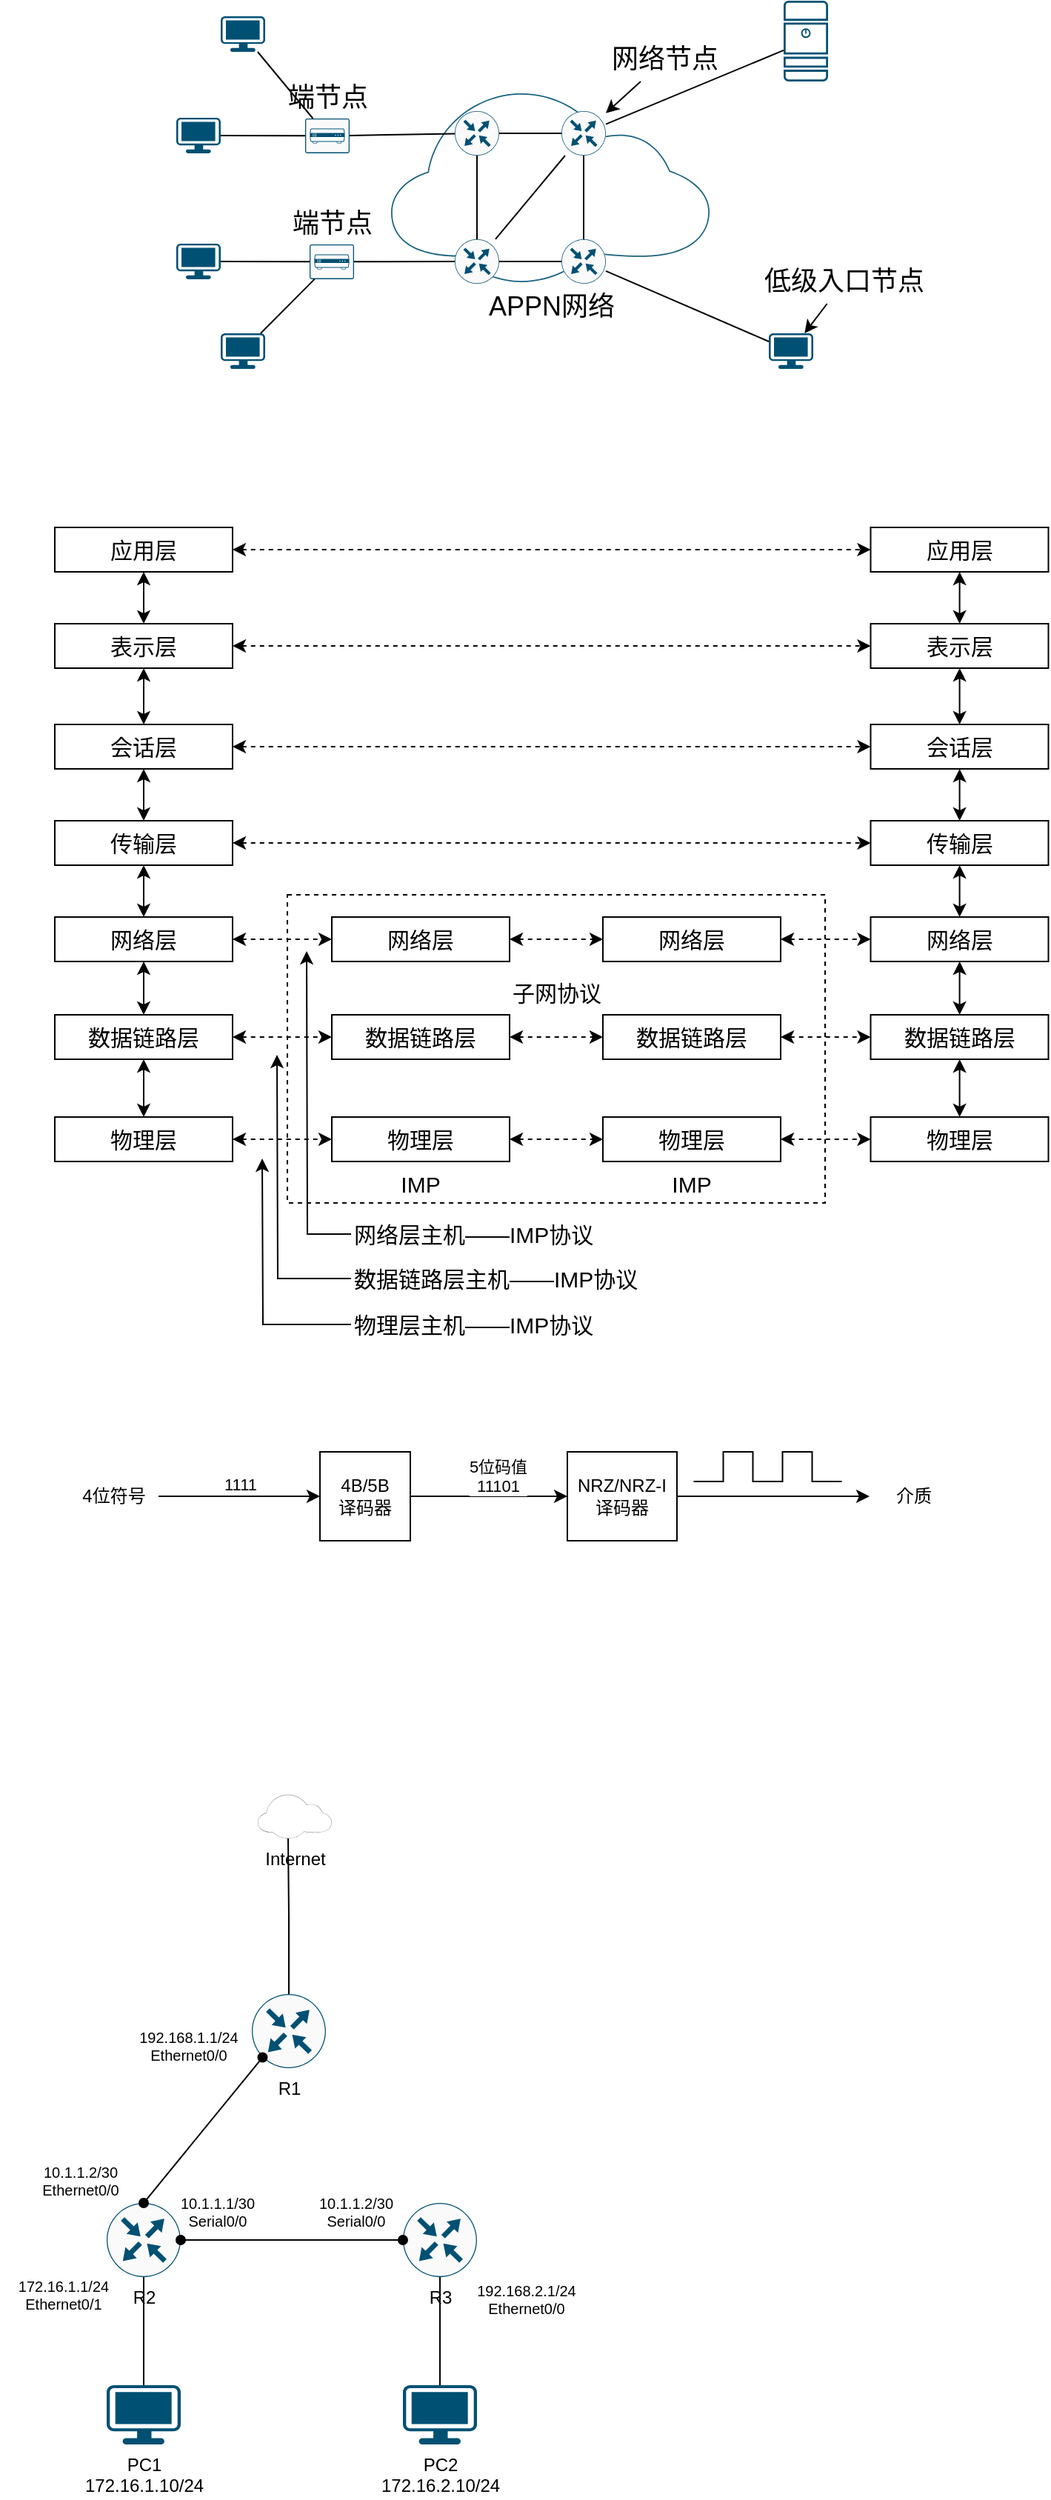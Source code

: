 <mxfile version="26.1.3">
  <diagram name="第 1 页" id="S_mht7xTaztyxqpTUcof">
    <mxGraphModel dx="610" dy="534" grid="0" gridSize="10" guides="1" tooltips="1" connect="1" arrows="1" fold="1" page="1" pageScale="1" pageWidth="827" pageHeight="1169" math="0" shadow="0">
      <root>
        <mxCell id="0" />
        <mxCell id="1" parent="0" />
        <mxCell id="uHmtxuGX4nfNJGAG64Zc-79" value="" style="rounded=0;whiteSpace=wrap;html=1;fillColor=none;labelPosition=center;verticalLabelPosition=middle;align=center;verticalAlign=middle;dashed=1;fontSize=15;" parent="1" vertex="1">
          <mxGeometry x="235" y="649" width="363" height="208" as="geometry" />
        </mxCell>
        <mxCell id="uHmtxuGX4nfNJGAG64Zc-5" value="APPN网络" style="points=[[0,0.64,0],[0.2,0.15,0],[0.4,0.01,0],[0.79,0.25,0],[1,0.65,0],[0.8,0.86,0],[0.41,1,0],[0.16,0.86,0]];verticalLabelPosition=bottom;sketch=0;html=1;verticalAlign=top;aspect=fixed;align=center;pointerEvents=1;shape=mxgraph.cisco19.cloud;fillColor=#186180;strokeColor=none;fontSize=18;" parent="1" vertex="1">
          <mxGeometry x="305" y="106.45" width="215" height="129" as="geometry" />
        </mxCell>
        <mxCell id="uHmtxuGX4nfNJGAG64Zc-6" value="" style="points=[[0.03,0.03,0],[0.5,0,0],[0.97,0.03,0],[1,0.4,0],[0.97,0.745,0],[0.5,1,0],[0.03,0.745,0],[0,0.4,0]];verticalLabelPosition=bottom;sketch=0;html=1;verticalAlign=top;aspect=fixed;align=center;pointerEvents=1;shape=mxgraph.cisco19.workstation;fillColor=#005073;strokeColor=none;" parent="1" vertex="1">
          <mxGeometry x="190" y="56" width="30" height="24" as="geometry" />
        </mxCell>
        <mxCell id="uHmtxuGX4nfNJGAG64Zc-7" value="" style="points=[[0.03,0.03,0],[0.5,0,0],[0.97,0.03,0],[1,0.4,0],[0.97,0.745,0],[0.5,1,0],[0.03,0.745,0],[0,0.4,0]];verticalLabelPosition=bottom;sketch=0;html=1;verticalAlign=top;aspect=fixed;align=center;pointerEvents=1;shape=mxgraph.cisco19.workstation;fillColor=#005073;strokeColor=none;" parent="1" vertex="1">
          <mxGeometry x="160" y="124.45" width="30" height="24" as="geometry" />
        </mxCell>
        <mxCell id="uHmtxuGX4nfNJGAG64Zc-8" value="" style="sketch=0;points=[[0.5,0,0],[1,0.5,0],[0.5,1,0],[0,0.5,0],[0.145,0.145,0],[0.856,0.145,0],[0.855,0.856,0],[0.145,0.855,0]];verticalLabelPosition=bottom;html=1;verticalAlign=top;aspect=fixed;align=center;pointerEvents=1;shape=mxgraph.cisco19.rect;prIcon=router;fillColor=#FAFAFA;strokeColor=#005073;" parent="1" vertex="1">
          <mxGeometry x="348" y="120" width="30" height="30" as="geometry" />
        </mxCell>
        <mxCell id="uHmtxuGX4nfNJGAG64Zc-9" value="" style="sketch=0;points=[[0.5,0,0],[1,0.5,0],[0.5,1,0],[0,0.5,0],[0.145,0.145,0],[0.856,0.145,0],[0.855,0.856,0],[0.145,0.855,0]];verticalLabelPosition=bottom;html=1;verticalAlign=top;aspect=fixed;align=center;pointerEvents=1;shape=mxgraph.cisco19.rect;prIcon=router;fillColor=#FAFAFA;strokeColor=#005073;" parent="1" vertex="1">
          <mxGeometry x="348" y="206.45" width="30" height="30" as="geometry" />
        </mxCell>
        <mxCell id="uHmtxuGX4nfNJGAG64Zc-10" value="" style="sketch=0;points=[[0.5,0,0],[1,0.5,0],[0.5,1,0],[0,0.5,0],[0.145,0.145,0],[0.856,0.145,0],[0.855,0.856,0],[0.145,0.855,0]];verticalLabelPosition=bottom;html=1;verticalAlign=top;aspect=fixed;align=center;pointerEvents=1;shape=mxgraph.cisco19.rect;prIcon=router;fillColor=#FAFAFA;strokeColor=#005073;" parent="1" vertex="1">
          <mxGeometry x="420" y="120" width="30" height="30" as="geometry" />
        </mxCell>
        <mxCell id="uHmtxuGX4nfNJGAG64Zc-11" value="" style="sketch=0;points=[[0.5,0,0],[1,0.5,0],[0.5,1,0],[0,0.5,0],[0.145,0.145,0],[0.856,0.145,0],[0.855,0.856,0],[0.145,0.855,0]];verticalLabelPosition=bottom;html=1;verticalAlign=top;aspect=fixed;align=center;pointerEvents=1;shape=mxgraph.cisco19.rect;prIcon=router;fillColor=#FAFAFA;strokeColor=#005073;" parent="1" vertex="1">
          <mxGeometry x="420" y="206.45" width="30" height="30" as="geometry" />
        </mxCell>
        <mxCell id="uHmtxuGX4nfNJGAG64Zc-12" value="" style="sketch=0;points=[[0.015,0.015,0],[0.985,0.015,0],[0.985,0.985,0],[0.015,0.985,0],[0.25,0,0],[0.5,0,0],[0.75,0,0],[1,0.25,0],[1,0.5,0],[1,0.75,0],[0.75,1,0],[0.5,1,0],[0.25,1,0],[0,0.75,0],[0,0.5,0],[0,0.25,0]];verticalLabelPosition=bottom;html=1;verticalAlign=top;aspect=fixed;align=center;pointerEvents=1;shape=mxgraph.cisco19.server;fillColor=#005073;strokeColor=none;" parent="1" vertex="1">
          <mxGeometry x="570" y="45.46" width="30" height="54.54" as="geometry" />
        </mxCell>
        <mxCell id="uHmtxuGX4nfNJGAG64Zc-13" value="&lt;font style=&quot;font-size: 18px;&quot;&gt;端节点&lt;/font&gt;" style="sketch=0;points=[[0.015,0.015,0],[0.985,0.015,0],[0.985,0.985,0],[0.015,0.985,0],[0.25,0,0],[0.5,0,0],[0.75,0,0],[1,0.25,0],[1,0.5,0],[1,0.75,0],[0.75,1,0],[0.5,1,0],[0.25,1,0],[0,0.75,0],[0,0.5,0],[0,0.25,0]];verticalLabelPosition=top;html=1;verticalAlign=bottom;aspect=fixed;align=center;pointerEvents=1;shape=mxgraph.cisco19.rect;prIcon=set_top;fillColor=#FAFAFA;strokeColor=#005073;labelPosition=center;" parent="1" vertex="1">
          <mxGeometry x="247" y="125" width="30" height="23.45" as="geometry" />
        </mxCell>
        <mxCell id="uHmtxuGX4nfNJGAG64Zc-14" value="端节点" style="sketch=0;points=[[0.015,0.015,0],[0.985,0.015,0],[0.985,0.985,0],[0.015,0.985,0],[0.25,0,0],[0.5,0,0],[0.75,0,0],[1,0.25,0],[1,0.5,0],[1,0.75,0],[0.75,1,0],[0.5,1,0],[0.25,1,0],[0,0.75,0],[0,0.5,0],[0,0.25,0]];verticalLabelPosition=top;html=1;verticalAlign=bottom;aspect=fixed;align=center;pointerEvents=1;shape=mxgraph.cisco19.rect;prIcon=set_top;fillColor=#FAFAFA;strokeColor=#005073;labelPosition=center;fontSize=18;" parent="1" vertex="1">
          <mxGeometry x="250" y="210" width="30" height="23.45" as="geometry" />
        </mxCell>
        <mxCell id="uHmtxuGX4nfNJGAG64Zc-15" value="" style="points=[[0.03,0.03,0],[0.5,0,0],[0.97,0.03,0],[1,0.4,0],[0.97,0.745,0],[0.5,1,0],[0.03,0.745,0],[0,0.4,0]];verticalLabelPosition=bottom;sketch=0;html=1;verticalAlign=top;aspect=fixed;align=center;pointerEvents=1;shape=mxgraph.cisco19.workstation;fillColor=#005073;strokeColor=none;" parent="1" vertex="1">
          <mxGeometry x="190" y="270" width="30" height="24" as="geometry" />
        </mxCell>
        <mxCell id="uHmtxuGX4nfNJGAG64Zc-16" value="" style="points=[[0.03,0.03,0],[0.5,0,0],[0.97,0.03,0],[1,0.4,0],[0.97,0.745,0],[0.5,1,0],[0.03,0.745,0],[0,0.4,0]];verticalLabelPosition=bottom;sketch=0;html=1;verticalAlign=top;aspect=fixed;align=center;pointerEvents=1;shape=mxgraph.cisco19.workstation;fillColor=#005073;strokeColor=none;" parent="1" vertex="1">
          <mxGeometry x="160" y="209.45" width="30" height="24" as="geometry" />
        </mxCell>
        <mxCell id="uHmtxuGX4nfNJGAG64Zc-17" value="" style="points=[[0.03,0.03,0],[0.5,0,0],[0.97,0.03,0],[1,0.4,0],[0.97,0.745,0],[0.5,1,0],[0.03,0.745,0],[0,0.4,0]];verticalLabelPosition=bottom;sketch=0;html=1;verticalAlign=top;aspect=fixed;align=center;pointerEvents=1;shape=mxgraph.cisco19.workstation;fillColor=#005073;strokeColor=none;" parent="1" vertex="1">
          <mxGeometry x="560" y="270" width="30" height="24" as="geometry" />
        </mxCell>
        <mxCell id="uHmtxuGX4nfNJGAG64Zc-19" value="" style="endArrow=none;html=1;rounded=0;" parent="1" source="uHmtxuGX4nfNJGAG64Zc-11" target="uHmtxuGX4nfNJGAG64Zc-17" edge="1">
          <mxGeometry width="50" height="50" relative="1" as="geometry">
            <mxPoint x="617" y="410" as="sourcePoint" />
            <mxPoint x="667" y="360" as="targetPoint" />
          </mxGeometry>
        </mxCell>
        <mxCell id="uHmtxuGX4nfNJGAG64Zc-20" value="" style="endArrow=none;html=1;rounded=0;" parent="1" source="uHmtxuGX4nfNJGAG64Zc-9" target="uHmtxuGX4nfNJGAG64Zc-8" edge="1">
          <mxGeometry width="50" height="50" relative="1" as="geometry">
            <mxPoint x="397" y="270" as="sourcePoint" />
            <mxPoint x="447" y="220" as="targetPoint" />
          </mxGeometry>
        </mxCell>
        <mxCell id="uHmtxuGX4nfNJGAG64Zc-22" value="" style="endArrow=none;html=1;rounded=0;" parent="1" source="uHmtxuGX4nfNJGAG64Zc-8" target="uHmtxuGX4nfNJGAG64Zc-10" edge="1">
          <mxGeometry width="50" height="50" relative="1" as="geometry">
            <mxPoint x="397" y="270" as="sourcePoint" />
            <mxPoint x="447" y="220" as="targetPoint" />
          </mxGeometry>
        </mxCell>
        <mxCell id="uHmtxuGX4nfNJGAG64Zc-23" value="" style="endArrow=none;html=1;rounded=0;" parent="1" source="uHmtxuGX4nfNJGAG64Zc-10" target="uHmtxuGX4nfNJGAG64Zc-11" edge="1">
          <mxGeometry width="50" height="50" relative="1" as="geometry">
            <mxPoint x="397" y="270" as="sourcePoint" />
            <mxPoint x="447" y="220" as="targetPoint" />
          </mxGeometry>
        </mxCell>
        <mxCell id="uHmtxuGX4nfNJGAG64Zc-24" value="" style="endArrow=none;html=1;rounded=0;" parent="1" source="uHmtxuGX4nfNJGAG64Zc-9" target="uHmtxuGX4nfNJGAG64Zc-10" edge="1">
          <mxGeometry width="50" height="50" relative="1" as="geometry">
            <mxPoint x="397" y="270" as="sourcePoint" />
            <mxPoint x="447" y="220" as="targetPoint" />
          </mxGeometry>
        </mxCell>
        <mxCell id="uHmtxuGX4nfNJGAG64Zc-25" value="" style="endArrow=none;html=1;rounded=0;" parent="1" source="uHmtxuGX4nfNJGAG64Zc-9" target="uHmtxuGX4nfNJGAG64Zc-11" edge="1">
          <mxGeometry width="50" height="50" relative="1" as="geometry">
            <mxPoint x="397" y="270" as="sourcePoint" />
            <mxPoint x="447" y="220" as="targetPoint" />
          </mxGeometry>
        </mxCell>
        <mxCell id="uHmtxuGX4nfNJGAG64Zc-26" value="" style="endArrow=none;html=1;rounded=0;" parent="1" source="uHmtxuGX4nfNJGAG64Zc-13" target="uHmtxuGX4nfNJGAG64Zc-8" edge="1">
          <mxGeometry width="50" height="50" relative="1" as="geometry">
            <mxPoint x="397" y="270" as="sourcePoint" />
            <mxPoint x="447" y="220" as="targetPoint" />
          </mxGeometry>
        </mxCell>
        <mxCell id="uHmtxuGX4nfNJGAG64Zc-27" value="" style="endArrow=none;html=1;rounded=0;" parent="1" source="uHmtxuGX4nfNJGAG64Zc-14" target="uHmtxuGX4nfNJGAG64Zc-9" edge="1">
          <mxGeometry width="50" height="50" relative="1" as="geometry">
            <mxPoint x="397" y="270" as="sourcePoint" />
            <mxPoint x="447" y="220" as="targetPoint" />
          </mxGeometry>
        </mxCell>
        <mxCell id="uHmtxuGX4nfNJGAG64Zc-28" value="" style="endArrow=none;html=1;rounded=0;" parent="1" source="uHmtxuGX4nfNJGAG64Zc-12" target="uHmtxuGX4nfNJGAG64Zc-10" edge="1">
          <mxGeometry width="50" height="50" relative="1" as="geometry">
            <mxPoint x="397" y="270" as="sourcePoint" />
            <mxPoint x="447" y="220" as="targetPoint" />
          </mxGeometry>
        </mxCell>
        <mxCell id="uHmtxuGX4nfNJGAG64Zc-29" value="" style="endArrow=none;html=1;rounded=0;" parent="1" source="uHmtxuGX4nfNJGAG64Zc-16" target="uHmtxuGX4nfNJGAG64Zc-14" edge="1">
          <mxGeometry width="50" height="50" relative="1" as="geometry">
            <mxPoint x="397" y="270" as="sourcePoint" />
            <mxPoint x="447" y="220" as="targetPoint" />
          </mxGeometry>
        </mxCell>
        <mxCell id="uHmtxuGX4nfNJGAG64Zc-30" value="" style="endArrow=none;html=1;rounded=0;" parent="1" source="uHmtxuGX4nfNJGAG64Zc-15" target="uHmtxuGX4nfNJGAG64Zc-14" edge="1">
          <mxGeometry width="50" height="50" relative="1" as="geometry">
            <mxPoint x="397" y="270" as="sourcePoint" />
            <mxPoint x="447" y="220" as="targetPoint" />
          </mxGeometry>
        </mxCell>
        <mxCell id="uHmtxuGX4nfNJGAG64Zc-31" value="" style="endArrow=none;html=1;rounded=0;" parent="1" source="uHmtxuGX4nfNJGAG64Zc-7" target="uHmtxuGX4nfNJGAG64Zc-13" edge="1">
          <mxGeometry width="50" height="50" relative="1" as="geometry">
            <mxPoint x="397" y="270" as="sourcePoint" />
            <mxPoint x="447" y="220" as="targetPoint" />
          </mxGeometry>
        </mxCell>
        <mxCell id="uHmtxuGX4nfNJGAG64Zc-32" value="" style="endArrow=none;html=1;rounded=0;" parent="1" source="uHmtxuGX4nfNJGAG64Zc-6" target="uHmtxuGX4nfNJGAG64Zc-13" edge="1">
          <mxGeometry width="50" height="50" relative="1" as="geometry">
            <mxPoint x="397" y="270" as="sourcePoint" />
            <mxPoint x="447" y="220" as="targetPoint" />
          </mxGeometry>
        </mxCell>
        <mxCell id="uHmtxuGX4nfNJGAG64Zc-33" value="" style="endArrow=classic;html=1;rounded=0;" parent="1" source="uHmtxuGX4nfNJGAG64Zc-36" target="uHmtxuGX4nfNJGAG64Zc-17" edge="1">
          <mxGeometry width="50" height="50" relative="1" as="geometry">
            <mxPoint x="575.25" y="210" as="sourcePoint" />
            <mxPoint x="621.25" y="140" as="targetPoint" />
          </mxGeometry>
        </mxCell>
        <mxCell id="uHmtxuGX4nfNJGAG64Zc-36" value="&lt;span style=&quot;font-size: 18px; text-wrap: nowrap; background-color: rgb(255, 255, 255);&quot;&gt;低级入口节点&lt;/span&gt;" style="text;html=1;align=center;verticalAlign=middle;whiteSpace=wrap;rounded=0;fontSize=18;" parent="1" vertex="1">
          <mxGeometry x="580.75" y="220" width="60" height="30" as="geometry" />
        </mxCell>
        <mxCell id="uHmtxuGX4nfNJGAG64Zc-37" value="" style="endArrow=classic;html=1;rounded=0;" parent="1" source="uHmtxuGX4nfNJGAG64Zc-38" target="uHmtxuGX4nfNJGAG64Zc-10" edge="1">
          <mxGeometry width="50" height="50" relative="1" as="geometry">
            <mxPoint x="532.25" y="120" as="sourcePoint" />
            <mxPoint x="542.25" y="180" as="targetPoint" />
          </mxGeometry>
        </mxCell>
        <mxCell id="uHmtxuGX4nfNJGAG64Zc-38" value="&lt;span style=&quot;font-size: 18px; text-wrap: nowrap; background-color: rgb(255, 255, 255);&quot;&gt;网络节点&lt;/span&gt;" style="text;html=1;align=center;verticalAlign=middle;whiteSpace=wrap;rounded=0;fontSize=18;" parent="1" vertex="1">
          <mxGeometry x="460" y="70" width="60" height="30" as="geometry" />
        </mxCell>
        <mxCell id="uHmtxuGX4nfNJGAG64Zc-47" style="edgeStyle=orthogonalEdgeStyle;rounded=0;orthogonalLoop=1;jettySize=auto;html=1;startArrow=classic;startFill=1;fontSize=15;" parent="1" source="uHmtxuGX4nfNJGAG64Zc-40" target="uHmtxuGX4nfNJGAG64Zc-46" edge="1">
          <mxGeometry relative="1" as="geometry" />
        </mxCell>
        <mxCell id="uHmtxuGX4nfNJGAG64Zc-68" style="edgeStyle=orthogonalEdgeStyle;rounded=0;orthogonalLoop=1;jettySize=auto;html=1;dashed=1;startArrow=classic;startFill=1;fontSize=15;" parent="1" source="uHmtxuGX4nfNJGAG64Zc-40" target="uHmtxuGX4nfNJGAG64Zc-55" edge="1">
          <mxGeometry relative="1" as="geometry" />
        </mxCell>
        <mxCell id="uHmtxuGX4nfNJGAG64Zc-40" value="应用层" style="rounded=0;whiteSpace=wrap;html=1;fontSize=15;" parent="1" vertex="1">
          <mxGeometry x="78" y="401" width="120" height="30" as="geometry" />
        </mxCell>
        <mxCell id="uHmtxuGX4nfNJGAG64Zc-83" style="edgeStyle=orthogonalEdgeStyle;rounded=0;orthogonalLoop=1;jettySize=auto;html=1;dashed=1;startArrow=classic;startFill=1;fontSize=15;" parent="1" source="uHmtxuGX4nfNJGAG64Zc-41" target="uHmtxuGX4nfNJGAG64Zc-77" edge="1">
          <mxGeometry relative="1" as="geometry" />
        </mxCell>
        <mxCell id="uHmtxuGX4nfNJGAG64Zc-41" value="物理层" style="rounded=0;whiteSpace=wrap;html=1;fontSize=15;" parent="1" vertex="1">
          <mxGeometry x="78" y="799" width="120" height="30" as="geometry" />
        </mxCell>
        <mxCell id="uHmtxuGX4nfNJGAG64Zc-52" style="edgeStyle=orthogonalEdgeStyle;rounded=0;orthogonalLoop=1;jettySize=auto;html=1;startArrow=classic;startFill=1;fontSize=15;" parent="1" source="uHmtxuGX4nfNJGAG64Zc-42" target="uHmtxuGX4nfNJGAG64Zc-41" edge="1">
          <mxGeometry relative="1" as="geometry" />
        </mxCell>
        <mxCell id="uHmtxuGX4nfNJGAG64Zc-80" style="edgeStyle=orthogonalEdgeStyle;rounded=0;orthogonalLoop=1;jettySize=auto;html=1;dashed=1;startArrow=classic;startFill=1;fontSize=15;" parent="1" source="uHmtxuGX4nfNJGAG64Zc-42" target="uHmtxuGX4nfNJGAG64Zc-75" edge="1">
          <mxGeometry relative="1" as="geometry" />
        </mxCell>
        <mxCell id="uHmtxuGX4nfNJGAG64Zc-42" value="数据链路层" style="rounded=0;whiteSpace=wrap;html=1;fontSize=15;" parent="1" vertex="1">
          <mxGeometry x="78" y="730" width="120" height="30" as="geometry" />
        </mxCell>
        <mxCell id="uHmtxuGX4nfNJGAG64Zc-51" style="edgeStyle=orthogonalEdgeStyle;rounded=0;orthogonalLoop=1;jettySize=auto;html=1;startArrow=classic;startFill=1;fontSize=15;" parent="1" source="uHmtxuGX4nfNJGAG64Zc-43" target="uHmtxuGX4nfNJGAG64Zc-42" edge="1">
          <mxGeometry relative="1" as="geometry" />
        </mxCell>
        <mxCell id="uHmtxuGX4nfNJGAG64Zc-86" value="" style="edgeStyle=orthogonalEdgeStyle;rounded=0;orthogonalLoop=1;jettySize=auto;html=1;dashed=1;startArrow=classic;startFill=1;fontSize=15;" parent="1" source="uHmtxuGX4nfNJGAG64Zc-43" target="uHmtxuGX4nfNJGAG64Zc-73" edge="1">
          <mxGeometry relative="1" as="geometry" />
        </mxCell>
        <mxCell id="uHmtxuGX4nfNJGAG64Zc-43" value="网络层" style="rounded=0;whiteSpace=wrap;html=1;fontSize=15;" parent="1" vertex="1">
          <mxGeometry x="78" y="664" width="120" height="30" as="geometry" />
        </mxCell>
        <mxCell id="uHmtxuGX4nfNJGAG64Zc-49" style="edgeStyle=orthogonalEdgeStyle;rounded=0;orthogonalLoop=1;jettySize=auto;html=1;startArrow=classic;startFill=1;fontSize=15;" parent="1" source="uHmtxuGX4nfNJGAG64Zc-44" target="uHmtxuGX4nfNJGAG64Zc-45" edge="1">
          <mxGeometry relative="1" as="geometry" />
        </mxCell>
        <mxCell id="uHmtxuGX4nfNJGAG64Zc-50" style="edgeStyle=orthogonalEdgeStyle;rounded=0;orthogonalLoop=1;jettySize=auto;html=1;startArrow=classic;startFill=1;fontSize=15;" parent="1" source="uHmtxuGX4nfNJGAG64Zc-44" target="uHmtxuGX4nfNJGAG64Zc-43" edge="1">
          <mxGeometry relative="1" as="geometry" />
        </mxCell>
        <mxCell id="uHmtxuGX4nfNJGAG64Zc-71" style="edgeStyle=orthogonalEdgeStyle;rounded=0;orthogonalLoop=1;jettySize=auto;html=1;dashed=1;startArrow=classic;startFill=1;fontSize=15;" parent="1" source="uHmtxuGX4nfNJGAG64Zc-44" target="uHmtxuGX4nfNJGAG64Zc-63" edge="1">
          <mxGeometry relative="1" as="geometry" />
        </mxCell>
        <mxCell id="uHmtxuGX4nfNJGAG64Zc-44" value="传输层" style="rounded=0;whiteSpace=wrap;html=1;fontSize=15;" parent="1" vertex="1">
          <mxGeometry x="78" y="599" width="120" height="30" as="geometry" />
        </mxCell>
        <mxCell id="uHmtxuGX4nfNJGAG64Zc-70" style="edgeStyle=orthogonalEdgeStyle;rounded=0;orthogonalLoop=1;jettySize=auto;html=1;dashed=1;startArrow=classic;startFill=1;fontSize=15;" parent="1" source="uHmtxuGX4nfNJGAG64Zc-45" target="uHmtxuGX4nfNJGAG64Zc-64" edge="1">
          <mxGeometry relative="1" as="geometry" />
        </mxCell>
        <mxCell id="uHmtxuGX4nfNJGAG64Zc-45" value="会话层" style="rounded=0;whiteSpace=wrap;html=1;fontSize=15;" parent="1" vertex="1">
          <mxGeometry x="78" y="534" width="120" height="30" as="geometry" />
        </mxCell>
        <mxCell id="uHmtxuGX4nfNJGAG64Zc-48" style="edgeStyle=orthogonalEdgeStyle;rounded=0;orthogonalLoop=1;jettySize=auto;html=1;startArrow=classic;startFill=1;fontSize=15;" parent="1" source="uHmtxuGX4nfNJGAG64Zc-46" target="uHmtxuGX4nfNJGAG64Zc-45" edge="1">
          <mxGeometry relative="1" as="geometry" />
        </mxCell>
        <mxCell id="uHmtxuGX4nfNJGAG64Zc-69" style="edgeStyle=orthogonalEdgeStyle;rounded=0;orthogonalLoop=1;jettySize=auto;html=1;dashed=1;startArrow=classic;startFill=1;fontSize=15;" parent="1" source="uHmtxuGX4nfNJGAG64Zc-46" target="uHmtxuGX4nfNJGAG64Zc-66" edge="1">
          <mxGeometry relative="1" as="geometry" />
        </mxCell>
        <mxCell id="uHmtxuGX4nfNJGAG64Zc-46" value="表示层" style="rounded=0;whiteSpace=wrap;html=1;fontSize=15;" parent="1" vertex="1">
          <mxGeometry x="78" y="466" width="120" height="30" as="geometry" />
        </mxCell>
        <mxCell id="uHmtxuGX4nfNJGAG64Zc-54" style="edgeStyle=orthogonalEdgeStyle;rounded=0;orthogonalLoop=1;jettySize=auto;html=1;startArrow=classic;startFill=1;fontSize=15;" parent="1" source="uHmtxuGX4nfNJGAG64Zc-55" target="uHmtxuGX4nfNJGAG64Zc-66" edge="1">
          <mxGeometry relative="1" as="geometry" />
        </mxCell>
        <mxCell id="uHmtxuGX4nfNJGAG64Zc-55" value="应用层" style="rounded=0;whiteSpace=wrap;html=1;fontSize=15;" parent="1" vertex="1">
          <mxGeometry x="628.75" y="401" width="120" height="30" as="geometry" />
        </mxCell>
        <mxCell id="uHmtxuGX4nfNJGAG64Zc-56" value="物理层" style="rounded=0;whiteSpace=wrap;html=1;fontSize=15;" parent="1" vertex="1">
          <mxGeometry x="628.75" y="799" width="120" height="30" as="geometry" />
        </mxCell>
        <mxCell id="uHmtxuGX4nfNJGAG64Zc-57" style="edgeStyle=orthogonalEdgeStyle;rounded=0;orthogonalLoop=1;jettySize=auto;html=1;startArrow=classic;startFill=1;fontSize=15;" parent="1" source="uHmtxuGX4nfNJGAG64Zc-58" target="uHmtxuGX4nfNJGAG64Zc-56" edge="1">
          <mxGeometry relative="1" as="geometry" />
        </mxCell>
        <mxCell id="uHmtxuGX4nfNJGAG64Zc-58" value="数据链路层" style="rounded=0;whiteSpace=wrap;html=1;fontSize=15;" parent="1" vertex="1">
          <mxGeometry x="628.75" y="730" width="120" height="30" as="geometry" />
        </mxCell>
        <mxCell id="uHmtxuGX4nfNJGAG64Zc-59" style="edgeStyle=orthogonalEdgeStyle;rounded=0;orthogonalLoop=1;jettySize=auto;html=1;startArrow=classic;startFill=1;fontSize=15;" parent="1" source="uHmtxuGX4nfNJGAG64Zc-60" target="uHmtxuGX4nfNJGAG64Zc-58" edge="1">
          <mxGeometry relative="1" as="geometry" />
        </mxCell>
        <mxCell id="uHmtxuGX4nfNJGAG64Zc-60" value="网络层" style="rounded=0;whiteSpace=wrap;html=1;fontSize=15;" parent="1" vertex="1">
          <mxGeometry x="628.75" y="664" width="120" height="30" as="geometry" />
        </mxCell>
        <mxCell id="uHmtxuGX4nfNJGAG64Zc-61" style="edgeStyle=orthogonalEdgeStyle;rounded=0;orthogonalLoop=1;jettySize=auto;html=1;startArrow=classic;startFill=1;fontSize=15;" parent="1" source="uHmtxuGX4nfNJGAG64Zc-63" target="uHmtxuGX4nfNJGAG64Zc-64" edge="1">
          <mxGeometry relative="1" as="geometry" />
        </mxCell>
        <mxCell id="uHmtxuGX4nfNJGAG64Zc-62" style="edgeStyle=orthogonalEdgeStyle;rounded=0;orthogonalLoop=1;jettySize=auto;html=1;startArrow=classic;startFill=1;fontSize=15;" parent="1" source="uHmtxuGX4nfNJGAG64Zc-63" target="uHmtxuGX4nfNJGAG64Zc-60" edge="1">
          <mxGeometry relative="1" as="geometry" />
        </mxCell>
        <mxCell id="uHmtxuGX4nfNJGAG64Zc-63" value="传输层" style="rounded=0;whiteSpace=wrap;html=1;fontSize=15;" parent="1" vertex="1">
          <mxGeometry x="628.75" y="599" width="120" height="30" as="geometry" />
        </mxCell>
        <mxCell id="uHmtxuGX4nfNJGAG64Zc-64" value="会话层" style="rounded=0;whiteSpace=wrap;html=1;fontSize=15;" parent="1" vertex="1">
          <mxGeometry x="628.75" y="534" width="120" height="30" as="geometry" />
        </mxCell>
        <mxCell id="uHmtxuGX4nfNJGAG64Zc-65" style="edgeStyle=orthogonalEdgeStyle;rounded=0;orthogonalLoop=1;jettySize=auto;html=1;startArrow=classic;startFill=1;fontSize=15;" parent="1" source="uHmtxuGX4nfNJGAG64Zc-66" target="uHmtxuGX4nfNJGAG64Zc-64" edge="1">
          <mxGeometry relative="1" as="geometry" />
        </mxCell>
        <mxCell id="uHmtxuGX4nfNJGAG64Zc-66" value="表示层" style="rounded=0;whiteSpace=wrap;html=1;fontSize=15;" parent="1" vertex="1">
          <mxGeometry x="628.75" y="466" width="120" height="30" as="geometry" />
        </mxCell>
        <mxCell id="uHmtxuGX4nfNJGAG64Zc-87" value="" style="edgeStyle=orthogonalEdgeStyle;rounded=0;orthogonalLoop=1;jettySize=auto;html=1;dashed=1;startArrow=classic;startFill=1;fontSize=15;" parent="1" source="uHmtxuGX4nfNJGAG64Zc-73" target="uHmtxuGX4nfNJGAG64Zc-74" edge="1">
          <mxGeometry relative="1" as="geometry" />
        </mxCell>
        <mxCell id="uHmtxuGX4nfNJGAG64Zc-73" value="网络层" style="rounded=0;whiteSpace=wrap;html=1;fontSize=15;" parent="1" vertex="1">
          <mxGeometry x="265" y="664" width="120" height="30" as="geometry" />
        </mxCell>
        <mxCell id="uHmtxuGX4nfNJGAG64Zc-88" value="" style="edgeStyle=orthogonalEdgeStyle;rounded=0;orthogonalLoop=1;jettySize=auto;html=1;dashed=1;startArrow=classic;startFill=1;fontSize=15;" parent="1" source="uHmtxuGX4nfNJGAG64Zc-74" target="uHmtxuGX4nfNJGAG64Zc-60" edge="1">
          <mxGeometry relative="1" as="geometry" />
        </mxCell>
        <mxCell id="uHmtxuGX4nfNJGAG64Zc-74" value="网络层" style="rounded=0;whiteSpace=wrap;html=1;fontSize=15;" parent="1" vertex="1">
          <mxGeometry x="448" y="664" width="120" height="30" as="geometry" />
        </mxCell>
        <mxCell id="uHmtxuGX4nfNJGAG64Zc-81" style="edgeStyle=orthogonalEdgeStyle;rounded=0;orthogonalLoop=1;jettySize=auto;html=1;dashed=1;startArrow=classic;startFill=1;fontSize=15;" parent="1" source="uHmtxuGX4nfNJGAG64Zc-75" target="uHmtxuGX4nfNJGAG64Zc-76" edge="1">
          <mxGeometry relative="1" as="geometry" />
        </mxCell>
        <mxCell id="uHmtxuGX4nfNJGAG64Zc-75" value="数据链路层" style="rounded=0;whiteSpace=wrap;html=1;fontSize=15;" parent="1" vertex="1">
          <mxGeometry x="265" y="730" width="120" height="30" as="geometry" />
        </mxCell>
        <mxCell id="uHmtxuGX4nfNJGAG64Zc-82" style="edgeStyle=orthogonalEdgeStyle;rounded=0;orthogonalLoop=1;jettySize=auto;html=1;dashed=1;startArrow=classic;startFill=1;fontSize=15;" parent="1" source="uHmtxuGX4nfNJGAG64Zc-76" target="uHmtxuGX4nfNJGAG64Zc-58" edge="1">
          <mxGeometry relative="1" as="geometry" />
        </mxCell>
        <mxCell id="uHmtxuGX4nfNJGAG64Zc-76" value="数据链路层" style="rounded=0;whiteSpace=wrap;html=1;fontSize=15;" parent="1" vertex="1">
          <mxGeometry x="448" y="730" width="120" height="30" as="geometry" />
        </mxCell>
        <mxCell id="uHmtxuGX4nfNJGAG64Zc-84" style="edgeStyle=orthogonalEdgeStyle;rounded=0;orthogonalLoop=1;jettySize=auto;html=1;dashed=1;startArrow=classic;startFill=1;fontSize=15;" parent="1" source="uHmtxuGX4nfNJGAG64Zc-77" target="uHmtxuGX4nfNJGAG64Zc-78" edge="1">
          <mxGeometry relative="1" as="geometry" />
        </mxCell>
        <mxCell id="uHmtxuGX4nfNJGAG64Zc-77" value="物理层" style="rounded=0;whiteSpace=wrap;html=1;fontSize=15;" parent="1" vertex="1">
          <mxGeometry x="265" y="799" width="120" height="30" as="geometry" />
        </mxCell>
        <mxCell id="uHmtxuGX4nfNJGAG64Zc-85" style="edgeStyle=orthogonalEdgeStyle;rounded=0;orthogonalLoop=1;jettySize=auto;html=1;dashed=1;startArrow=classic;startFill=1;fontSize=15;" parent="1" source="uHmtxuGX4nfNJGAG64Zc-78" target="uHmtxuGX4nfNJGAG64Zc-56" edge="1">
          <mxGeometry relative="1" as="geometry" />
        </mxCell>
        <mxCell id="uHmtxuGX4nfNJGAG64Zc-78" value="物理层" style="rounded=0;whiteSpace=wrap;html=1;fontSize=15;" parent="1" vertex="1">
          <mxGeometry x="448" y="799" width="120" height="30" as="geometry" />
        </mxCell>
        <mxCell id="uHmtxuGX4nfNJGAG64Zc-91" value="子网协议" style="text;html=1;align=center;verticalAlign=middle;whiteSpace=wrap;rounded=0;fontSize=15;" parent="1" vertex="1">
          <mxGeometry x="380.75" y="700" width="71.5" height="30" as="geometry" />
        </mxCell>
        <mxCell id="uHmtxuGX4nfNJGAG64Zc-92" value="IMP" style="text;html=1;align=center;verticalAlign=middle;whiteSpace=wrap;rounded=0;fontSize=15;" parent="1" vertex="1">
          <mxGeometry x="295" y="829" width="60" height="30" as="geometry" />
        </mxCell>
        <mxCell id="uHmtxuGX4nfNJGAG64Zc-93" value="IMP" style="text;html=1;align=center;verticalAlign=middle;whiteSpace=wrap;rounded=0;fontSize=15;" parent="1" vertex="1">
          <mxGeometry x="478" y="829" width="60" height="30" as="geometry" />
        </mxCell>
        <mxCell id="uHmtxuGX4nfNJGAG64Zc-97" style="edgeStyle=orthogonalEdgeStyle;rounded=0;orthogonalLoop=1;jettySize=auto;html=1;fontSize=15;" parent="1" source="uHmtxuGX4nfNJGAG64Zc-94" edge="1">
          <mxGeometry relative="1" as="geometry">
            <mxPoint x="248" y="687" as="targetPoint" />
          </mxGeometry>
        </mxCell>
        <mxCell id="uHmtxuGX4nfNJGAG64Zc-94" value="网络层主机——IMP协议" style="text;html=1;align=left;verticalAlign=middle;whiteSpace=wrap;rounded=0;fontSize=15;" parent="1" vertex="1">
          <mxGeometry x="278" y="863" width="170" height="30" as="geometry" />
        </mxCell>
        <mxCell id="uHmtxuGX4nfNJGAG64Zc-98" style="edgeStyle=orthogonalEdgeStyle;rounded=0;orthogonalLoop=1;jettySize=auto;html=1;fontSize=15;" parent="1" source="uHmtxuGX4nfNJGAG64Zc-95" edge="1">
          <mxGeometry relative="1" as="geometry">
            <mxPoint x="228" y="757" as="targetPoint" />
          </mxGeometry>
        </mxCell>
        <mxCell id="uHmtxuGX4nfNJGAG64Zc-95" value="数据链路层主机——IMP协议" style="text;html=1;align=left;verticalAlign=middle;whiteSpace=wrap;rounded=0;fontSize=15;" parent="1" vertex="1">
          <mxGeometry x="278" y="893" width="200" height="30" as="geometry" />
        </mxCell>
        <mxCell id="uHmtxuGX4nfNJGAG64Zc-99" style="edgeStyle=orthogonalEdgeStyle;rounded=0;orthogonalLoop=1;jettySize=auto;html=1;fontSize=15;" parent="1" source="uHmtxuGX4nfNJGAG64Zc-96" edge="1">
          <mxGeometry relative="1" as="geometry">
            <mxPoint x="218" y="827" as="targetPoint" />
          </mxGeometry>
        </mxCell>
        <mxCell id="uHmtxuGX4nfNJGAG64Zc-96" value="物理层主机——IMP协议" style="text;html=1;align=left;verticalAlign=middle;whiteSpace=wrap;rounded=0;fontSize=15;" parent="1" vertex="1">
          <mxGeometry x="278" y="924" width="170" height="30" as="geometry" />
        </mxCell>
        <mxCell id="b6bWVHCsMi5S4B5-o8xo-5" value="" style="edgeStyle=orthogonalEdgeStyle;rounded=0;orthogonalLoop=1;jettySize=auto;html=1;" parent="1" source="b6bWVHCsMi5S4B5-o8xo-1" target="b6bWVHCsMi5S4B5-o8xo-2" edge="1">
          <mxGeometry relative="1" as="geometry" />
        </mxCell>
        <mxCell id="b6bWVHCsMi5S4B5-o8xo-8" value="1111" style="edgeLabel;html=1;align=center;verticalAlign=bottom;resizable=0;points=[];" parent="b6bWVHCsMi5S4B5-o8xo-5" vertex="1" connectable="0">
          <mxGeometry relative="1" as="geometry">
            <mxPoint as="offset" />
          </mxGeometry>
        </mxCell>
        <mxCell id="b6bWVHCsMi5S4B5-o8xo-1" value="4位符号" style="text;html=1;align=center;verticalAlign=middle;whiteSpace=wrap;rounded=0;" parent="1" vertex="1">
          <mxGeometry x="88" y="1040" width="60" height="30" as="geometry" />
        </mxCell>
        <mxCell id="b6bWVHCsMi5S4B5-o8xo-6" value="" style="edgeStyle=orthogonalEdgeStyle;rounded=0;orthogonalLoop=1;jettySize=auto;html=1;" parent="1" source="b6bWVHCsMi5S4B5-o8xo-2" target="b6bWVHCsMi5S4B5-o8xo-3" edge="1">
          <mxGeometry relative="1" as="geometry" />
        </mxCell>
        <mxCell id="b6bWVHCsMi5S4B5-o8xo-9" value="&lt;div&gt;5位码值&lt;/div&gt;11101" style="edgeLabel;html=1;align=center;verticalAlign=bottom;resizable=0;points=[];" parent="b6bWVHCsMi5S4B5-o8xo-6" vertex="1" connectable="0">
          <mxGeometry x="0.113" y="-1" relative="1" as="geometry">
            <mxPoint as="offset" />
          </mxGeometry>
        </mxCell>
        <mxCell id="b6bWVHCsMi5S4B5-o8xo-2" value="4B/5B&lt;div&gt;译码器&lt;/div&gt;" style="rounded=0;whiteSpace=wrap;html=1;" parent="1" vertex="1">
          <mxGeometry x="257" y="1025" width="61" height="60" as="geometry" />
        </mxCell>
        <mxCell id="b6bWVHCsMi5S4B5-o8xo-7" value="" style="edgeStyle=orthogonalEdgeStyle;rounded=0;orthogonalLoop=1;jettySize=auto;html=1;" parent="1" source="b6bWVHCsMi5S4B5-o8xo-3" target="b6bWVHCsMi5S4B5-o8xo-4" edge="1">
          <mxGeometry relative="1" as="geometry" />
        </mxCell>
        <mxCell id="b6bWVHCsMi5S4B5-o8xo-3" value="NRZ/NRZ-I&lt;div&gt;译码器&lt;/div&gt;" style="rounded=0;whiteSpace=wrap;html=1;" parent="1" vertex="1">
          <mxGeometry x="424" y="1025" width="74" height="60" as="geometry" />
        </mxCell>
        <mxCell id="b6bWVHCsMi5S4B5-o8xo-4" value="介质" style="text;html=1;align=center;verticalAlign=middle;whiteSpace=wrap;rounded=0;" parent="1" vertex="1">
          <mxGeometry x="628" y="1040" width="60" height="30" as="geometry" />
        </mxCell>
        <mxCell id="b6bWVHCsMi5S4B5-o8xo-10" value="" style="endArrow=none;html=1;rounded=0;" parent="1" edge="1">
          <mxGeometry width="50" height="50" relative="1" as="geometry">
            <mxPoint x="509.25" y="1045" as="sourcePoint" />
            <mxPoint x="609.25" y="1045" as="targetPoint" />
            <Array as="points">
              <mxPoint x="529.25" y="1045" />
              <mxPoint x="529.25" y="1025" />
              <mxPoint x="549.25" y="1025" />
              <mxPoint x="549.25" y="1045" />
              <mxPoint x="569.25" y="1045" />
              <mxPoint x="569.25" y="1025" />
              <mxPoint x="589.25" y="1025" />
              <mxPoint x="589.25" y="1045" />
            </Array>
          </mxGeometry>
        </mxCell>
        <mxCell id="1Idn5EiH7IjDFDaK5EFo-1" value="Internet" style="points=[[0,0.64,0],[0.2,0.15,0],[0.4,0.01,0],[0.79,0.25,0],[1,0.65,0],[0.8,0.86,0],[0.41,1,0],[0.16,0.86,0]];verticalLabelPosition=bottom;sketch=0;html=1;verticalAlign=top;aspect=fixed;align=center;pointerEvents=1;shape=mxgraph.cisco19.cloud;fillColor=#6B6B6B;strokeColor=none;" vertex="1" parent="1">
          <mxGeometry x="215" y="1256" width="50" height="30" as="geometry" />
        </mxCell>
        <mxCell id="1Idn5EiH7IjDFDaK5EFo-4" value="R1" style="sketch=0;points=[[0.5,0,0],[1,0.5,0],[0.5,1,0],[0,0.5,0],[0.145,0.145,0],[0.856,0.145,0],[0.855,0.856,0],[0.145,0.855,0]];verticalLabelPosition=bottom;html=1;verticalAlign=top;aspect=fixed;align=center;pointerEvents=1;shape=mxgraph.cisco19.rect;prIcon=router;fillColor=#FAFAFA;strokeColor=#005073;" vertex="1" parent="1">
          <mxGeometry x="211" y="1391" width="50" height="50" as="geometry" />
        </mxCell>
        <mxCell id="1Idn5EiH7IjDFDaK5EFo-13" style="edgeStyle=orthogonalEdgeStyle;rounded=0;orthogonalLoop=1;jettySize=auto;html=1;exitX=0.5;exitY=1;exitDx=0;exitDy=0;exitPerimeter=0;endArrow=none;startFill=0;" edge="1" parent="1" source="1Idn5EiH7IjDFDaK5EFo-5" target="1Idn5EiH7IjDFDaK5EFo-7">
          <mxGeometry relative="1" as="geometry" />
        </mxCell>
        <mxCell id="1Idn5EiH7IjDFDaK5EFo-5" value="R3" style="sketch=0;points=[[0.5,0,0],[1,0.5,0],[0.5,1,0],[0,0.5,0],[0.145,0.145,0],[0.856,0.145,0],[0.855,0.856,0],[0.145,0.855,0]];verticalLabelPosition=bottom;html=1;verticalAlign=top;aspect=fixed;align=center;pointerEvents=1;shape=mxgraph.cisco19.rect;prIcon=router;fillColor=#FAFAFA;strokeColor=#005073;" vertex="1" parent="1">
          <mxGeometry x="313" y="1532" width="50" height="50" as="geometry" />
        </mxCell>
        <mxCell id="1Idn5EiH7IjDFDaK5EFo-12" style="edgeStyle=orthogonalEdgeStyle;rounded=0;orthogonalLoop=1;jettySize=auto;html=1;endArrow=none;startFill=0;" edge="1" parent="1" source="1Idn5EiH7IjDFDaK5EFo-6" target="1Idn5EiH7IjDFDaK5EFo-8">
          <mxGeometry relative="1" as="geometry" />
        </mxCell>
        <mxCell id="1Idn5EiH7IjDFDaK5EFo-6" value="R2" style="sketch=0;points=[[0.5,0,0],[1,0.5,0],[0.5,1,0],[0,0.5,0],[0.145,0.145,0],[0.856,0.145,0],[0.855,0.856,0],[0.145,0.855,0]];verticalLabelPosition=bottom;html=1;verticalAlign=top;aspect=fixed;align=center;pointerEvents=1;shape=mxgraph.cisco19.rect;prIcon=router;fillColor=#FAFAFA;strokeColor=#005073;" vertex="1" parent="1">
          <mxGeometry x="113" y="1532" width="50" height="50" as="geometry" />
        </mxCell>
        <mxCell id="1Idn5EiH7IjDFDaK5EFo-7" value="PC2&lt;div&gt;172.16.2.10/24&lt;/div&gt;" style="points=[[0.03,0.03,0],[0.5,0,0],[0.97,0.03,0],[1,0.4,0],[0.97,0.745,0],[0.5,1,0],[0.03,0.745,0],[0,0.4,0]];verticalLabelPosition=bottom;sketch=0;html=1;verticalAlign=top;aspect=fixed;align=center;pointerEvents=1;shape=mxgraph.cisco19.workstation;fillColor=#005073;strokeColor=none;" vertex="1" parent="1">
          <mxGeometry x="313" y="1655" width="50" height="40" as="geometry" />
        </mxCell>
        <mxCell id="1Idn5EiH7IjDFDaK5EFo-8" value="PC1&lt;div&gt;172.16.1.10/24&lt;/div&gt;" style="points=[[0.03,0.03,0],[0.5,0,0],[0.97,0.03,0],[1,0.4,0],[0.97,0.745,0],[0.5,1,0],[0.03,0.745,0],[0,0.4,0]];verticalLabelPosition=bottom;sketch=0;html=1;verticalAlign=top;aspect=fixed;align=center;pointerEvents=1;shape=mxgraph.cisco19.workstation;fillColor=#005073;strokeColor=none;" vertex="1" parent="1">
          <mxGeometry x="113" y="1655" width="50" height="40" as="geometry" />
        </mxCell>
        <mxCell id="1Idn5EiH7IjDFDaK5EFo-14" style="edgeStyle=orthogonalEdgeStyle;rounded=0;orthogonalLoop=1;jettySize=auto;html=1;entryX=0.41;entryY=1;entryDx=0;entryDy=0;entryPerimeter=0;strokeColor=default;endArrow=none;startFill=0;startArrow=none;" edge="1" parent="1" source="1Idn5EiH7IjDFDaK5EFo-4" target="1Idn5EiH7IjDFDaK5EFo-1">
          <mxGeometry relative="1" as="geometry" />
        </mxCell>
        <mxCell id="1Idn5EiH7IjDFDaK5EFo-15" value="" style="endArrow=oval;html=1;rounded=0;exitX=0.5;exitY=0;exitDx=0;exitDy=0;exitPerimeter=0;entryX=0.145;entryY=0.855;entryDx=0;entryDy=0;entryPerimeter=0;endFill=1;startArrow=oval;startFill=1;" edge="1" parent="1" source="1Idn5EiH7IjDFDaK5EFo-6" target="1Idn5EiH7IjDFDaK5EFo-4">
          <mxGeometry width="50" height="50" relative="1" as="geometry">
            <mxPoint x="387" y="1569" as="sourcePoint" />
            <mxPoint x="437" y="1519" as="targetPoint" />
          </mxGeometry>
        </mxCell>
        <mxCell id="1Idn5EiH7IjDFDaK5EFo-16" value="" style="endArrow=oval;html=1;rounded=0;exitX=0;exitY=0.5;exitDx=0;exitDy=0;exitPerimeter=0;entryX=1;entryY=0.5;entryDx=0;entryDy=0;entryPerimeter=0;startArrow=oval;startFill=1;endFill=1;" edge="1" parent="1" source="1Idn5EiH7IjDFDaK5EFo-5" target="1Idn5EiH7IjDFDaK5EFo-6">
          <mxGeometry width="50" height="50" relative="1" as="geometry">
            <mxPoint x="304" y="1536" as="sourcePoint" />
            <mxPoint x="354" y="1486" as="targetPoint" />
          </mxGeometry>
        </mxCell>
        <mxCell id="1Idn5EiH7IjDFDaK5EFo-17" value="192.168.1.1/24&lt;div&gt;Ethernet0/0&lt;/div&gt;" style="text;html=1;align=center;verticalAlign=middle;whiteSpace=wrap;rounded=0;fontSize=10;" vertex="1" parent="1">
          <mxGeometry x="126" y="1411" width="85" height="30" as="geometry" />
        </mxCell>
        <mxCell id="1Idn5EiH7IjDFDaK5EFo-19" value="10.1.1.2/30&lt;div&gt;Ethernet0/0&lt;/div&gt;" style="text;html=1;align=center;verticalAlign=middle;whiteSpace=wrap;rounded=0;fontSize=10;" vertex="1" parent="1">
          <mxGeometry x="55" y="1502" width="81" height="30" as="geometry" />
        </mxCell>
        <mxCell id="1Idn5EiH7IjDFDaK5EFo-20" value="192.168.2.1/24&lt;div&gt;Ethernet0/0&lt;/div&gt;" style="text;html=1;align=center;verticalAlign=middle;whiteSpace=wrap;rounded=0;fontSize=10;" vertex="1" parent="1">
          <mxGeometry x="357" y="1582" width="79" height="30" as="geometry" />
        </mxCell>
        <mxCell id="1Idn5EiH7IjDFDaK5EFo-21" value="172.16.1.1/24&lt;div&gt;Ethernet0/1&lt;/div&gt;" style="text;html=1;align=center;verticalAlign=middle;whiteSpace=wrap;rounded=0;fontSize=10;" vertex="1" parent="1">
          <mxGeometry x="41" y="1579" width="86" height="30" as="geometry" />
        </mxCell>
        <mxCell id="1Idn5EiH7IjDFDaK5EFo-22" value="&lt;div&gt;&lt;span style=&quot;text-wrap-mode: nowrap; background-color: rgb(255, 255, 255);&quot;&gt;10.1.1.1/30&lt;/span&gt;&lt;/div&gt;&lt;span style=&quot;text-wrap-mode: nowrap; background-color: rgb(255, 255, 255);&quot;&gt;Serial0/0&lt;/span&gt;" style="text;html=1;align=center;verticalAlign=middle;whiteSpace=wrap;rounded=0;fontSize=10;" vertex="1" parent="1">
          <mxGeometry x="156" y="1523" width="64" height="30" as="geometry" />
        </mxCell>
        <mxCell id="1Idn5EiH7IjDFDaK5EFo-24" value="&lt;div&gt;&lt;span style=&quot;text-wrap-mode: nowrap; background-color: rgb(255, 255, 255);&quot;&gt;10.1.1.2/30&lt;/span&gt;&lt;/div&gt;&lt;span style=&quot;text-wrap-mode: nowrap; background-color: rgb(255, 255, 255);&quot;&gt;Serial0/0&lt;/span&gt;" style="text;html=1;align=center;verticalAlign=middle;whiteSpace=wrap;rounded=0;fontSize=10;" vertex="1" parent="1">
          <mxGeometry x="250" y="1523" width="63" height="30" as="geometry" />
        </mxCell>
      </root>
    </mxGraphModel>
  </diagram>
</mxfile>
